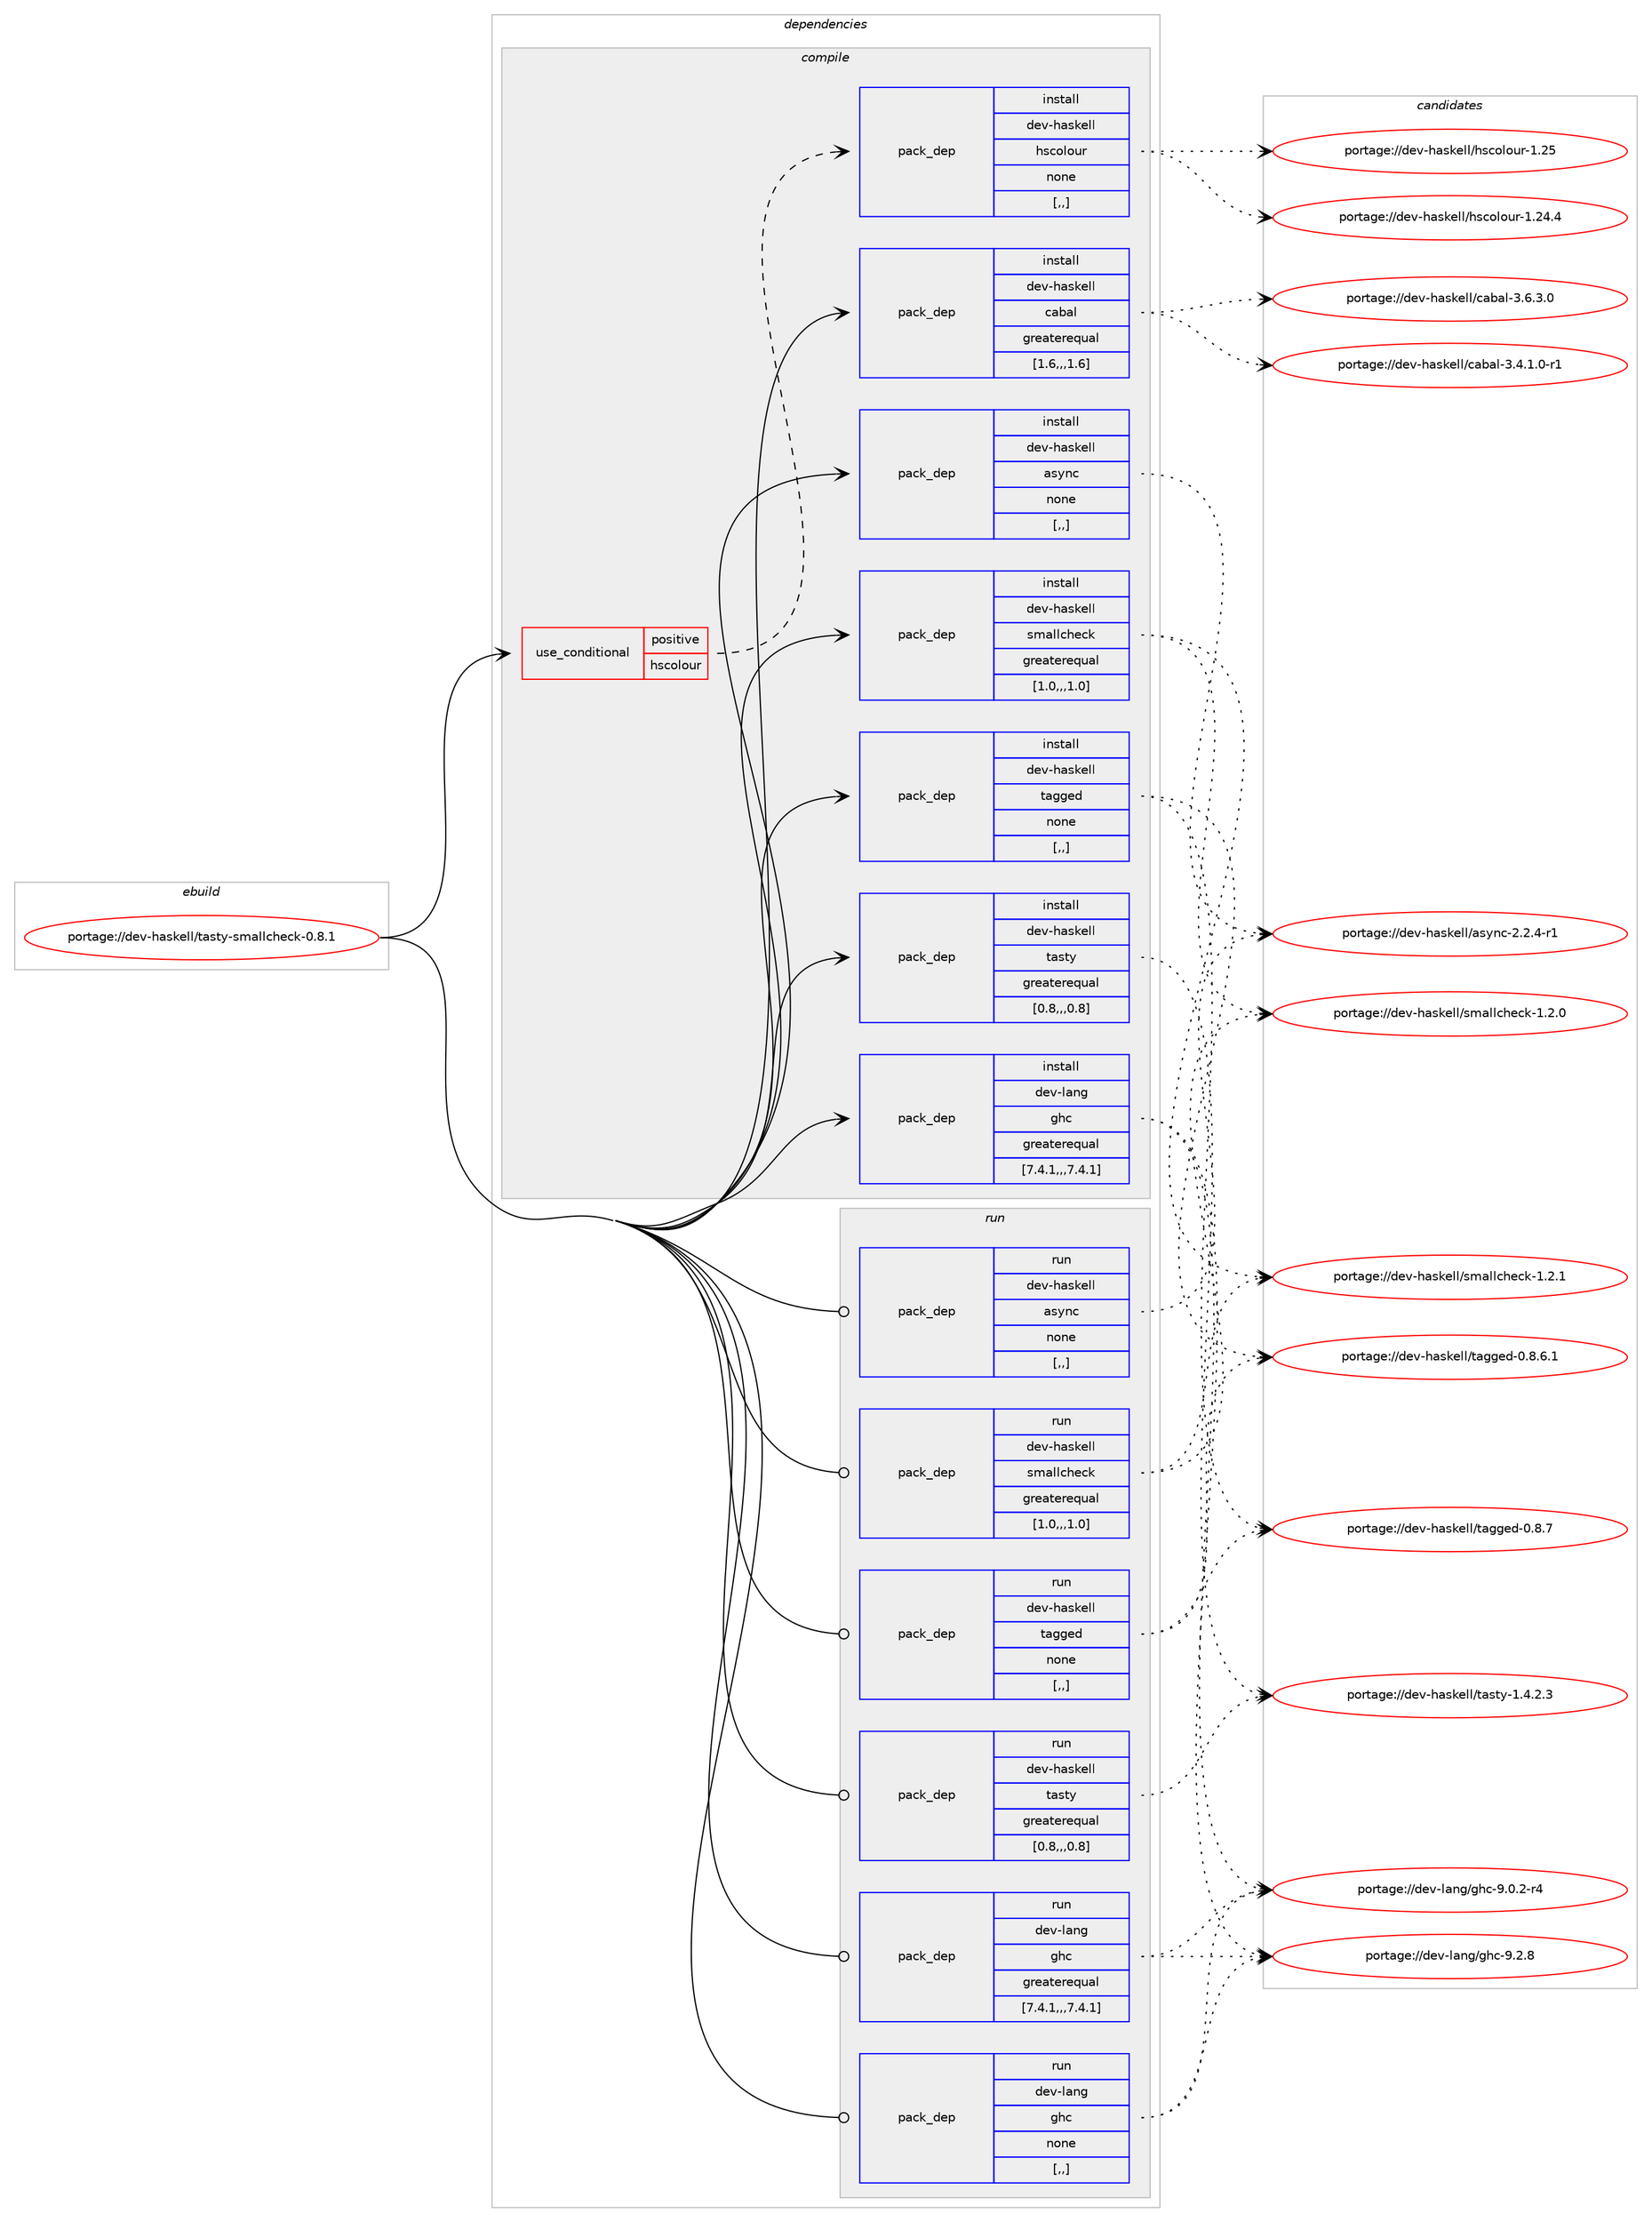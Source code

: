 digraph prolog {

# *************
# Graph options
# *************

newrank=true;
concentrate=true;
compound=true;
graph [rankdir=LR,fontname=Helvetica,fontsize=10,ranksep=1.5];#, ranksep=2.5, nodesep=0.2];
edge  [arrowhead=vee];
node  [fontname=Helvetica,fontsize=10];

# **********
# The ebuild
# **********

subgraph cluster_leftcol {
color=gray;
label=<<i>ebuild</i>>;
id [label="portage://dev-haskell/tasty-smallcheck-0.8.1", color=red, width=4, href="../dev-haskell/tasty-smallcheck-0.8.1.svg"];
}

# ****************
# The dependencies
# ****************

subgraph cluster_midcol {
color=gray;
label=<<i>dependencies</i>>;
subgraph cluster_compile {
fillcolor="#eeeeee";
style=filled;
label=<<i>compile</i>>;
subgraph cond21108 {
dependency88953 [label=<<TABLE BORDER="0" CELLBORDER="1" CELLSPACING="0" CELLPADDING="4"><TR><TD ROWSPAN="3" CELLPADDING="10">use_conditional</TD></TR><TR><TD>positive</TD></TR><TR><TD>hscolour</TD></TR></TABLE>>, shape=none, color=red];
subgraph pack66823 {
dependency88954 [label=<<TABLE BORDER="0" CELLBORDER="1" CELLSPACING="0" CELLPADDING="4" WIDTH="220"><TR><TD ROWSPAN="6" CELLPADDING="30">pack_dep</TD></TR><TR><TD WIDTH="110">install</TD></TR><TR><TD>dev-haskell</TD></TR><TR><TD>hscolour</TD></TR><TR><TD>none</TD></TR><TR><TD>[,,]</TD></TR></TABLE>>, shape=none, color=blue];
}
dependency88953:e -> dependency88954:w [weight=20,style="dashed",arrowhead="vee"];
}
id:e -> dependency88953:w [weight=20,style="solid",arrowhead="vee"];
subgraph pack66824 {
dependency88955 [label=<<TABLE BORDER="0" CELLBORDER="1" CELLSPACING="0" CELLPADDING="4" WIDTH="220"><TR><TD ROWSPAN="6" CELLPADDING="30">pack_dep</TD></TR><TR><TD WIDTH="110">install</TD></TR><TR><TD>dev-haskell</TD></TR><TR><TD>async</TD></TR><TR><TD>none</TD></TR><TR><TD>[,,]</TD></TR></TABLE>>, shape=none, color=blue];
}
id:e -> dependency88955:w [weight=20,style="solid",arrowhead="vee"];
subgraph pack66825 {
dependency88956 [label=<<TABLE BORDER="0" CELLBORDER="1" CELLSPACING="0" CELLPADDING="4" WIDTH="220"><TR><TD ROWSPAN="6" CELLPADDING="30">pack_dep</TD></TR><TR><TD WIDTH="110">install</TD></TR><TR><TD>dev-haskell</TD></TR><TR><TD>cabal</TD></TR><TR><TD>greaterequal</TD></TR><TR><TD>[1.6,,,1.6]</TD></TR></TABLE>>, shape=none, color=blue];
}
id:e -> dependency88956:w [weight=20,style="solid",arrowhead="vee"];
subgraph pack66826 {
dependency88957 [label=<<TABLE BORDER="0" CELLBORDER="1" CELLSPACING="0" CELLPADDING="4" WIDTH="220"><TR><TD ROWSPAN="6" CELLPADDING="30">pack_dep</TD></TR><TR><TD WIDTH="110">install</TD></TR><TR><TD>dev-haskell</TD></TR><TR><TD>smallcheck</TD></TR><TR><TD>greaterequal</TD></TR><TR><TD>[1.0,,,1.0]</TD></TR></TABLE>>, shape=none, color=blue];
}
id:e -> dependency88957:w [weight=20,style="solid",arrowhead="vee"];
subgraph pack66827 {
dependency88958 [label=<<TABLE BORDER="0" CELLBORDER="1" CELLSPACING="0" CELLPADDING="4" WIDTH="220"><TR><TD ROWSPAN="6" CELLPADDING="30">pack_dep</TD></TR><TR><TD WIDTH="110">install</TD></TR><TR><TD>dev-haskell</TD></TR><TR><TD>tagged</TD></TR><TR><TD>none</TD></TR><TR><TD>[,,]</TD></TR></TABLE>>, shape=none, color=blue];
}
id:e -> dependency88958:w [weight=20,style="solid",arrowhead="vee"];
subgraph pack66828 {
dependency88959 [label=<<TABLE BORDER="0" CELLBORDER="1" CELLSPACING="0" CELLPADDING="4" WIDTH="220"><TR><TD ROWSPAN="6" CELLPADDING="30">pack_dep</TD></TR><TR><TD WIDTH="110">install</TD></TR><TR><TD>dev-haskell</TD></TR><TR><TD>tasty</TD></TR><TR><TD>greaterequal</TD></TR><TR><TD>[0.8,,,0.8]</TD></TR></TABLE>>, shape=none, color=blue];
}
id:e -> dependency88959:w [weight=20,style="solid",arrowhead="vee"];
subgraph pack66829 {
dependency88960 [label=<<TABLE BORDER="0" CELLBORDER="1" CELLSPACING="0" CELLPADDING="4" WIDTH="220"><TR><TD ROWSPAN="6" CELLPADDING="30">pack_dep</TD></TR><TR><TD WIDTH="110">install</TD></TR><TR><TD>dev-lang</TD></TR><TR><TD>ghc</TD></TR><TR><TD>greaterequal</TD></TR><TR><TD>[7.4.1,,,7.4.1]</TD></TR></TABLE>>, shape=none, color=blue];
}
id:e -> dependency88960:w [weight=20,style="solid",arrowhead="vee"];
}
subgraph cluster_compileandrun {
fillcolor="#eeeeee";
style=filled;
label=<<i>compile and run</i>>;
}
subgraph cluster_run {
fillcolor="#eeeeee";
style=filled;
label=<<i>run</i>>;
subgraph pack66830 {
dependency88961 [label=<<TABLE BORDER="0" CELLBORDER="1" CELLSPACING="0" CELLPADDING="4" WIDTH="220"><TR><TD ROWSPAN="6" CELLPADDING="30">pack_dep</TD></TR><TR><TD WIDTH="110">run</TD></TR><TR><TD>dev-haskell</TD></TR><TR><TD>async</TD></TR><TR><TD>none</TD></TR><TR><TD>[,,]</TD></TR></TABLE>>, shape=none, color=blue];
}
id:e -> dependency88961:w [weight=20,style="solid",arrowhead="odot"];
subgraph pack66831 {
dependency88962 [label=<<TABLE BORDER="0" CELLBORDER="1" CELLSPACING="0" CELLPADDING="4" WIDTH="220"><TR><TD ROWSPAN="6" CELLPADDING="30">pack_dep</TD></TR><TR><TD WIDTH="110">run</TD></TR><TR><TD>dev-haskell</TD></TR><TR><TD>smallcheck</TD></TR><TR><TD>greaterequal</TD></TR><TR><TD>[1.0,,,1.0]</TD></TR></TABLE>>, shape=none, color=blue];
}
id:e -> dependency88962:w [weight=20,style="solid",arrowhead="odot"];
subgraph pack66832 {
dependency88963 [label=<<TABLE BORDER="0" CELLBORDER="1" CELLSPACING="0" CELLPADDING="4" WIDTH="220"><TR><TD ROWSPAN="6" CELLPADDING="30">pack_dep</TD></TR><TR><TD WIDTH="110">run</TD></TR><TR><TD>dev-haskell</TD></TR><TR><TD>tagged</TD></TR><TR><TD>none</TD></TR><TR><TD>[,,]</TD></TR></TABLE>>, shape=none, color=blue];
}
id:e -> dependency88963:w [weight=20,style="solid",arrowhead="odot"];
subgraph pack66833 {
dependency88964 [label=<<TABLE BORDER="0" CELLBORDER="1" CELLSPACING="0" CELLPADDING="4" WIDTH="220"><TR><TD ROWSPAN="6" CELLPADDING="30">pack_dep</TD></TR><TR><TD WIDTH="110">run</TD></TR><TR><TD>dev-haskell</TD></TR><TR><TD>tasty</TD></TR><TR><TD>greaterequal</TD></TR><TR><TD>[0.8,,,0.8]</TD></TR></TABLE>>, shape=none, color=blue];
}
id:e -> dependency88964:w [weight=20,style="solid",arrowhead="odot"];
subgraph pack66834 {
dependency88965 [label=<<TABLE BORDER="0" CELLBORDER="1" CELLSPACING="0" CELLPADDING="4" WIDTH="220"><TR><TD ROWSPAN="6" CELLPADDING="30">pack_dep</TD></TR><TR><TD WIDTH="110">run</TD></TR><TR><TD>dev-lang</TD></TR><TR><TD>ghc</TD></TR><TR><TD>greaterequal</TD></TR><TR><TD>[7.4.1,,,7.4.1]</TD></TR></TABLE>>, shape=none, color=blue];
}
id:e -> dependency88965:w [weight=20,style="solid",arrowhead="odot"];
subgraph pack66835 {
dependency88966 [label=<<TABLE BORDER="0" CELLBORDER="1" CELLSPACING="0" CELLPADDING="4" WIDTH="220"><TR><TD ROWSPAN="6" CELLPADDING="30">pack_dep</TD></TR><TR><TD WIDTH="110">run</TD></TR><TR><TD>dev-lang</TD></TR><TR><TD>ghc</TD></TR><TR><TD>none</TD></TR><TR><TD>[,,]</TD></TR></TABLE>>, shape=none, color=blue];
}
id:e -> dependency88966:w [weight=20,style="solid",arrowhead="odot"];
}
}

# **************
# The candidates
# **************

subgraph cluster_choices {
rank=same;
color=gray;
label=<<i>candidates</i>>;

subgraph choice66823 {
color=black;
nodesep=1;
choice100101118451049711510710110810847104115991111081111171144549465053 [label="portage://dev-haskell/hscolour-1.25", color=red, width=4,href="../dev-haskell/hscolour-1.25.svg"];
choice1001011184510497115107101108108471041159911110811111711445494650524652 [label="portage://dev-haskell/hscolour-1.24.4", color=red, width=4,href="../dev-haskell/hscolour-1.24.4.svg"];
dependency88954:e -> choice100101118451049711510710110810847104115991111081111171144549465053:w [style=dotted,weight="100"];
dependency88954:e -> choice1001011184510497115107101108108471041159911110811111711445494650524652:w [style=dotted,weight="100"];
}
subgraph choice66824 {
color=black;
nodesep=1;
choice10010111845104971151071011081084797115121110994550465046524511449 [label="portage://dev-haskell/async-2.2.4-r1", color=red, width=4,href="../dev-haskell/async-2.2.4-r1.svg"];
dependency88955:e -> choice10010111845104971151071011081084797115121110994550465046524511449:w [style=dotted,weight="100"];
}
subgraph choice66825 {
color=black;
nodesep=1;
choice100101118451049711510710110810847999798971084551465446514648 [label="portage://dev-haskell/cabal-3.6.3.0", color=red, width=4,href="../dev-haskell/cabal-3.6.3.0.svg"];
choice1001011184510497115107101108108479997989710845514652464946484511449 [label="portage://dev-haskell/cabal-3.4.1.0-r1", color=red, width=4,href="../dev-haskell/cabal-3.4.1.0-r1.svg"];
dependency88956:e -> choice100101118451049711510710110810847999798971084551465446514648:w [style=dotted,weight="100"];
dependency88956:e -> choice1001011184510497115107101108108479997989710845514652464946484511449:w [style=dotted,weight="100"];
}
subgraph choice66826 {
color=black;
nodesep=1;
choice100101118451049711510710110810847115109971081089910410199107454946504649 [label="portage://dev-haskell/smallcheck-1.2.1", color=red, width=4,href="../dev-haskell/smallcheck-1.2.1.svg"];
choice100101118451049711510710110810847115109971081089910410199107454946504648 [label="portage://dev-haskell/smallcheck-1.2.0", color=red, width=4,href="../dev-haskell/smallcheck-1.2.0.svg"];
dependency88957:e -> choice100101118451049711510710110810847115109971081089910410199107454946504649:w [style=dotted,weight="100"];
dependency88957:e -> choice100101118451049711510710110810847115109971081089910410199107454946504648:w [style=dotted,weight="100"];
}
subgraph choice66827 {
color=black;
nodesep=1;
choice10010111845104971151071011081084711697103103101100454846564655 [label="portage://dev-haskell/tagged-0.8.7", color=red, width=4,href="../dev-haskell/tagged-0.8.7.svg"];
choice100101118451049711510710110810847116971031031011004548465646544649 [label="portage://dev-haskell/tagged-0.8.6.1", color=red, width=4,href="../dev-haskell/tagged-0.8.6.1.svg"];
dependency88958:e -> choice10010111845104971151071011081084711697103103101100454846564655:w [style=dotted,weight="100"];
dependency88958:e -> choice100101118451049711510710110810847116971031031011004548465646544649:w [style=dotted,weight="100"];
}
subgraph choice66828 {
color=black;
nodesep=1;
choice100101118451049711510710110810847116971151161214549465246504651 [label="portage://dev-haskell/tasty-1.4.2.3", color=red, width=4,href="../dev-haskell/tasty-1.4.2.3.svg"];
dependency88959:e -> choice100101118451049711510710110810847116971151161214549465246504651:w [style=dotted,weight="100"];
}
subgraph choice66829 {
color=black;
nodesep=1;
choice10010111845108971101034710310499455746504656 [label="portage://dev-lang/ghc-9.2.8", color=red, width=4,href="../dev-lang/ghc-9.2.8.svg"];
choice100101118451089711010347103104994557464846504511452 [label="portage://dev-lang/ghc-9.0.2-r4", color=red, width=4,href="../dev-lang/ghc-9.0.2-r4.svg"];
dependency88960:e -> choice10010111845108971101034710310499455746504656:w [style=dotted,weight="100"];
dependency88960:e -> choice100101118451089711010347103104994557464846504511452:w [style=dotted,weight="100"];
}
subgraph choice66830 {
color=black;
nodesep=1;
choice10010111845104971151071011081084797115121110994550465046524511449 [label="portage://dev-haskell/async-2.2.4-r1", color=red, width=4,href="../dev-haskell/async-2.2.4-r1.svg"];
dependency88961:e -> choice10010111845104971151071011081084797115121110994550465046524511449:w [style=dotted,weight="100"];
}
subgraph choice66831 {
color=black;
nodesep=1;
choice100101118451049711510710110810847115109971081089910410199107454946504649 [label="portage://dev-haskell/smallcheck-1.2.1", color=red, width=4,href="../dev-haskell/smallcheck-1.2.1.svg"];
choice100101118451049711510710110810847115109971081089910410199107454946504648 [label="portage://dev-haskell/smallcheck-1.2.0", color=red, width=4,href="../dev-haskell/smallcheck-1.2.0.svg"];
dependency88962:e -> choice100101118451049711510710110810847115109971081089910410199107454946504649:w [style=dotted,weight="100"];
dependency88962:e -> choice100101118451049711510710110810847115109971081089910410199107454946504648:w [style=dotted,weight="100"];
}
subgraph choice66832 {
color=black;
nodesep=1;
choice10010111845104971151071011081084711697103103101100454846564655 [label="portage://dev-haskell/tagged-0.8.7", color=red, width=4,href="../dev-haskell/tagged-0.8.7.svg"];
choice100101118451049711510710110810847116971031031011004548465646544649 [label="portage://dev-haskell/tagged-0.8.6.1", color=red, width=4,href="../dev-haskell/tagged-0.8.6.1.svg"];
dependency88963:e -> choice10010111845104971151071011081084711697103103101100454846564655:w [style=dotted,weight="100"];
dependency88963:e -> choice100101118451049711510710110810847116971031031011004548465646544649:w [style=dotted,weight="100"];
}
subgraph choice66833 {
color=black;
nodesep=1;
choice100101118451049711510710110810847116971151161214549465246504651 [label="portage://dev-haskell/tasty-1.4.2.3", color=red, width=4,href="../dev-haskell/tasty-1.4.2.3.svg"];
dependency88964:e -> choice100101118451049711510710110810847116971151161214549465246504651:w [style=dotted,weight="100"];
}
subgraph choice66834 {
color=black;
nodesep=1;
choice10010111845108971101034710310499455746504656 [label="portage://dev-lang/ghc-9.2.8", color=red, width=4,href="../dev-lang/ghc-9.2.8.svg"];
choice100101118451089711010347103104994557464846504511452 [label="portage://dev-lang/ghc-9.0.2-r4", color=red, width=4,href="../dev-lang/ghc-9.0.2-r4.svg"];
dependency88965:e -> choice10010111845108971101034710310499455746504656:w [style=dotted,weight="100"];
dependency88965:e -> choice100101118451089711010347103104994557464846504511452:w [style=dotted,weight="100"];
}
subgraph choice66835 {
color=black;
nodesep=1;
choice10010111845108971101034710310499455746504656 [label="portage://dev-lang/ghc-9.2.8", color=red, width=4,href="../dev-lang/ghc-9.2.8.svg"];
choice100101118451089711010347103104994557464846504511452 [label="portage://dev-lang/ghc-9.0.2-r4", color=red, width=4,href="../dev-lang/ghc-9.0.2-r4.svg"];
dependency88966:e -> choice10010111845108971101034710310499455746504656:w [style=dotted,weight="100"];
dependency88966:e -> choice100101118451089711010347103104994557464846504511452:w [style=dotted,weight="100"];
}
}

}
